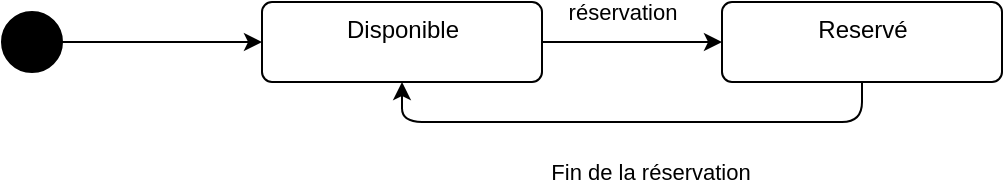 <mxfile>
    <diagram id="BjzW9W8zq_UPaBPzvJl1" name="Page-1">
        <mxGraphModel dx="699" dy="181" grid="1" gridSize="10" guides="1" tooltips="1" connect="1" arrows="1" fold="1" page="1" pageScale="1" pageWidth="827" pageHeight="1169" math="0" shadow="0">
            <root>
                <mxCell id="0"/>
                <mxCell id="1" parent="0"/>
                <mxCell id="2" value="" style="ellipse;fillColor=strokeColor;" vertex="1" parent="1">
                    <mxGeometry x="90" y="60" width="30" height="30" as="geometry"/>
                </mxCell>
                <mxCell id="3" value="Disponible" style="html=1;align=center;verticalAlign=top;rounded=1;absoluteArcSize=1;arcSize=10;dashed=0;" vertex="1" parent="1">
                    <mxGeometry x="220" y="55" width="140" height="40" as="geometry"/>
                </mxCell>
                <mxCell id="6" value="" style="edgeStyle=none;orthogonalLoop=1;jettySize=auto;html=1;exitX=1;exitY=0.5;exitDx=0;exitDy=0;entryX=0;entryY=0.5;entryDx=0;entryDy=0;" edge="1" parent="1" source="2" target="3">
                    <mxGeometry width="100" relative="1" as="geometry">
                        <mxPoint x="150" y="60" as="sourcePoint"/>
                        <mxPoint x="250" y="60" as="targetPoint"/>
                        <Array as="points"/>
                    </mxGeometry>
                </mxCell>
                <mxCell id="8" value="Reservé" style="html=1;align=center;verticalAlign=top;rounded=1;absoluteArcSize=1;arcSize=10;dashed=0;" vertex="1" parent="1">
                    <mxGeometry x="450" y="55" width="140" height="40" as="geometry"/>
                </mxCell>
                <mxCell id="9" value="" style="edgeStyle=none;orthogonalLoop=1;jettySize=auto;html=1;exitX=1;exitY=0.5;exitDx=0;exitDy=0;entryX=0;entryY=0.5;entryDx=0;entryDy=0;" edge="1" parent="1" source="3" target="8">
                    <mxGeometry width="100" relative="1" as="geometry">
                        <mxPoint x="130" y="85" as="sourcePoint"/>
                        <mxPoint x="230" y="85" as="targetPoint"/>
                        <Array as="points"/>
                    </mxGeometry>
                </mxCell>
                <mxCell id="10" value="réservation" style="edgeLabel;html=1;align=center;verticalAlign=middle;resizable=0;points=[];" vertex="1" connectable="0" parent="9">
                    <mxGeometry x="-0.267" y="-1" relative="1" as="geometry">
                        <mxPoint x="7" y="-16" as="offset"/>
                    </mxGeometry>
                </mxCell>
                <mxCell id="11" value="" style="edgeStyle=orthogonalEdgeStyle;orthogonalLoop=1;jettySize=auto;html=1;exitX=0.5;exitY=1;exitDx=0;exitDy=0;entryX=0.5;entryY=1;entryDx=0;entryDy=0;" edge="1" parent="1" source="8" target="3">
                    <mxGeometry width="100" relative="1" as="geometry">
                        <mxPoint x="140" y="95" as="sourcePoint"/>
                        <mxPoint x="240" y="95" as="targetPoint"/>
                    </mxGeometry>
                </mxCell>
                <mxCell id="13" value="Fin de la réservation" style="edgeLabel;html=1;align=center;verticalAlign=middle;resizable=0;points=[];" vertex="1" connectable="0" parent="11">
                    <mxGeometry x="-0.116" y="1" relative="1" as="geometry">
                        <mxPoint x="-7" y="24" as="offset"/>
                    </mxGeometry>
                </mxCell>
            </root>
        </mxGraphModel>
    </diagram>
</mxfile>